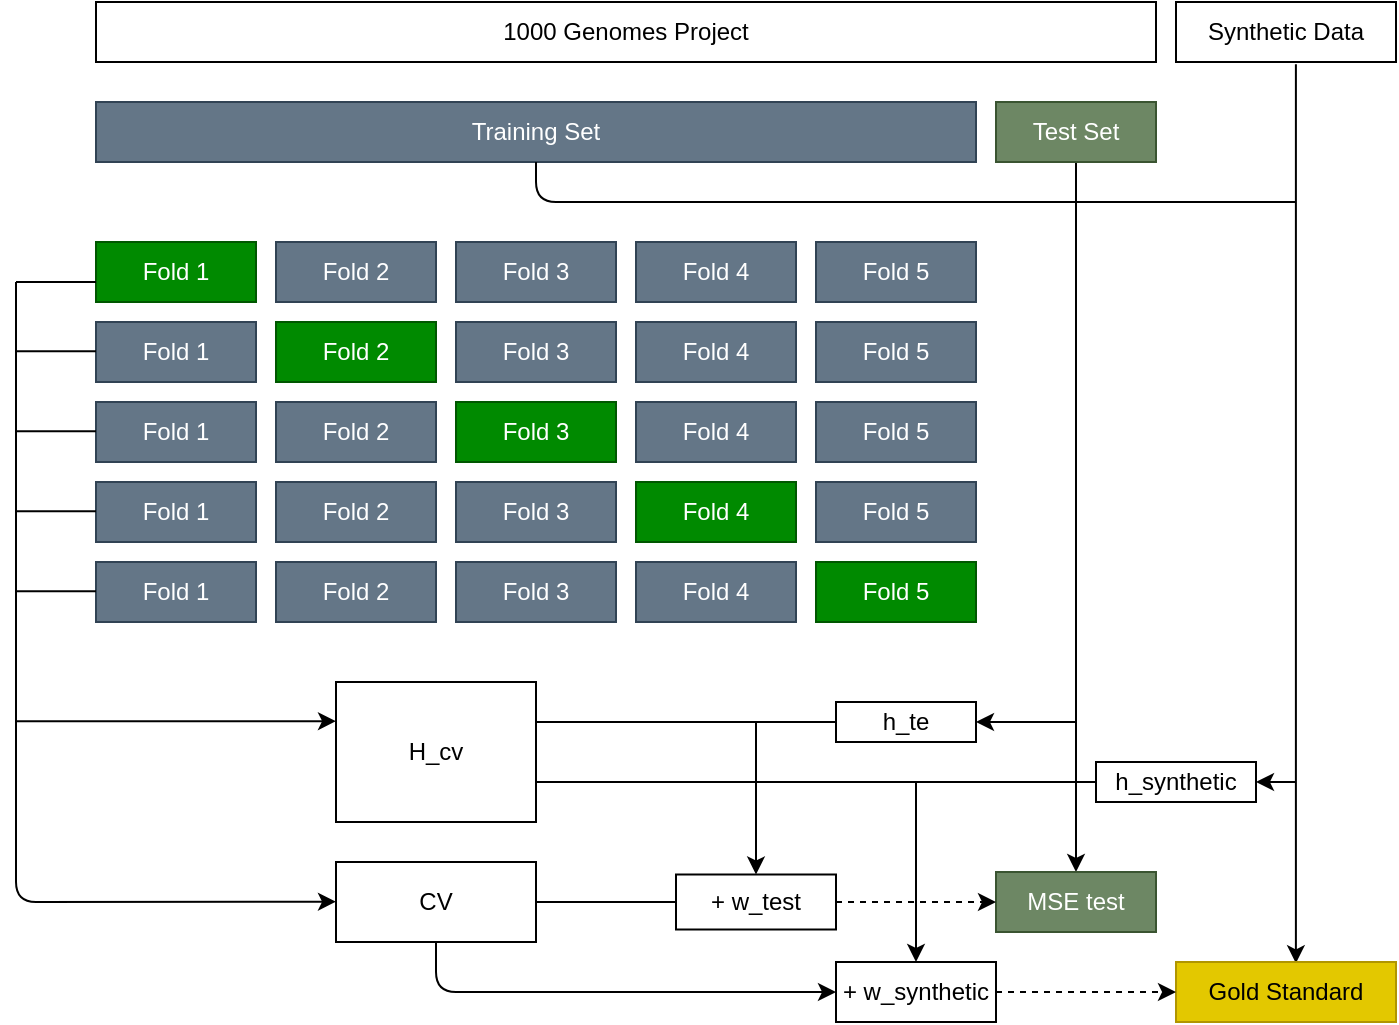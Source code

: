 <mxfile>
    <diagram id="pStZ_id_bs_z9jXO2GRe" name="Page-1">
        <mxGraphModel dx="1457" dy="801" grid="1" gridSize="10" guides="1" tooltips="1" connect="1" arrows="1" fold="1" page="1" pageScale="1" pageWidth="3300" pageHeight="4681" math="0" shadow="0">
            <root>
                <mxCell id="0"/>
                <mxCell id="1" parent="0"/>
                <mxCell id="2" value="1000 Genomes Project" style="rounded=0;whiteSpace=wrap;html=1;" parent="1" vertex="1">
                    <mxGeometry x="320" y="80" width="530" height="30" as="geometry"/>
                </mxCell>
                <mxCell id="3" value="Training Set" style="rounded=0;whiteSpace=wrap;html=1;fillColor=#647687;fontColor=#ffffff;strokeColor=#314354;" parent="1" vertex="1">
                    <mxGeometry x="320" y="130" width="440" height="30" as="geometry"/>
                </mxCell>
                <mxCell id="57" style="edgeStyle=none;html=1;exitX=0.5;exitY=1;exitDx=0;exitDy=0;shadow=0;strokeColor=default;entryX=0.5;entryY=0;entryDx=0;entryDy=0;" parent="1" source="4" target="38" edge="1">
                    <mxGeometry relative="1" as="geometry">
                        <mxPoint x="810" y="500" as="targetPoint"/>
                    </mxGeometry>
                </mxCell>
                <mxCell id="4" value="Test Set" style="rounded=0;whiteSpace=wrap;html=1;fillColor=#6d8764;fontColor=#ffffff;strokeColor=#3A5431;" parent="1" vertex="1">
                    <mxGeometry x="770" y="130" width="80" height="30" as="geometry"/>
                </mxCell>
                <mxCell id="12" value="Fold 1" style="rounded=0;whiteSpace=wrap;html=1;fillColor=#008a00;fontColor=#ffffff;strokeColor=#005700;" parent="1" vertex="1">
                    <mxGeometry x="320" y="200" width="80" height="30" as="geometry"/>
                </mxCell>
                <mxCell id="13" value="Fold 2" style="rounded=0;whiteSpace=wrap;html=1;fillColor=#647687;fontColor=#ffffff;strokeColor=#314354;" parent="1" vertex="1">
                    <mxGeometry x="410" y="200" width="80" height="30" as="geometry"/>
                </mxCell>
                <mxCell id="14" value="Fold 3" style="rounded=0;whiteSpace=wrap;html=1;fillColor=#647687;fontColor=#ffffff;strokeColor=#314354;" parent="1" vertex="1">
                    <mxGeometry x="500" y="200" width="80" height="30" as="geometry"/>
                </mxCell>
                <mxCell id="15" value="Fold 4" style="rounded=0;whiteSpace=wrap;html=1;fillColor=#647687;fontColor=#ffffff;strokeColor=#314354;" parent="1" vertex="1">
                    <mxGeometry x="590" y="200" width="80" height="30" as="geometry"/>
                </mxCell>
                <mxCell id="16" value="Fold 5" style="rounded=0;whiteSpace=wrap;html=1;fillColor=#647687;fontColor=#ffffff;strokeColor=#314354;" parent="1" vertex="1">
                    <mxGeometry x="680" y="200" width="80" height="30" as="geometry"/>
                </mxCell>
                <mxCell id="17" value="Fold 1" style="rounded=0;whiteSpace=wrap;html=1;fillColor=#647687;fontColor=#ffffff;strokeColor=#314354;" parent="1" vertex="1">
                    <mxGeometry x="320" y="240" width="80" height="30" as="geometry"/>
                </mxCell>
                <mxCell id="18" value="Fold 2" style="rounded=0;whiteSpace=wrap;html=1;fillColor=#008a00;fontColor=#ffffff;strokeColor=#005700;" parent="1" vertex="1">
                    <mxGeometry x="410" y="240" width="80" height="30" as="geometry"/>
                </mxCell>
                <mxCell id="19" value="Fold 3" style="rounded=0;whiteSpace=wrap;html=1;fillColor=#647687;fontColor=#ffffff;strokeColor=#314354;" parent="1" vertex="1">
                    <mxGeometry x="500" y="240" width="80" height="30" as="geometry"/>
                </mxCell>
                <mxCell id="20" value="Fold 4" style="rounded=0;whiteSpace=wrap;html=1;fillColor=#647687;fontColor=#ffffff;strokeColor=#314354;" parent="1" vertex="1">
                    <mxGeometry x="590" y="240" width="80" height="30" as="geometry"/>
                </mxCell>
                <mxCell id="21" value="Fold 5" style="rounded=0;whiteSpace=wrap;html=1;fillColor=#647687;fontColor=#ffffff;strokeColor=#314354;" parent="1" vertex="1">
                    <mxGeometry x="680" y="240" width="80" height="30" as="geometry"/>
                </mxCell>
                <mxCell id="22" value="Fold 1" style="rounded=0;whiteSpace=wrap;html=1;fillColor=#647687;fontColor=#ffffff;strokeColor=#314354;" parent="1" vertex="1">
                    <mxGeometry x="320" y="280" width="80" height="30" as="geometry"/>
                </mxCell>
                <mxCell id="23" value="Fold 2" style="rounded=0;whiteSpace=wrap;html=1;fillColor=#647687;fontColor=#ffffff;strokeColor=#314354;" parent="1" vertex="1">
                    <mxGeometry x="410" y="280" width="80" height="30" as="geometry"/>
                </mxCell>
                <mxCell id="24" value="Fold 3" style="rounded=0;whiteSpace=wrap;html=1;fillColor=#008a00;fontColor=#ffffff;strokeColor=#005700;" parent="1" vertex="1">
                    <mxGeometry x="500" y="280" width="80" height="30" as="geometry"/>
                </mxCell>
                <mxCell id="25" value="Fold 4" style="rounded=0;whiteSpace=wrap;html=1;fillColor=#647687;fontColor=#ffffff;strokeColor=#314354;" parent="1" vertex="1">
                    <mxGeometry x="590" y="280" width="80" height="30" as="geometry"/>
                </mxCell>
                <mxCell id="26" value="Fold 5" style="rounded=0;whiteSpace=wrap;html=1;fillColor=#647687;fontColor=#ffffff;strokeColor=#314354;" parent="1" vertex="1">
                    <mxGeometry x="680" y="280" width="80" height="30" as="geometry"/>
                </mxCell>
                <mxCell id="27" value="Fold 1" style="rounded=0;whiteSpace=wrap;html=1;fillColor=#647687;fontColor=#ffffff;strokeColor=#314354;" parent="1" vertex="1">
                    <mxGeometry x="320" y="320" width="80" height="30" as="geometry"/>
                </mxCell>
                <mxCell id="28" value="Fold 2" style="rounded=0;whiteSpace=wrap;html=1;fillColor=#647687;fontColor=#ffffff;strokeColor=#314354;" parent="1" vertex="1">
                    <mxGeometry x="410" y="320" width="80" height="30" as="geometry"/>
                </mxCell>
                <mxCell id="30" value="Fold 4" style="rounded=0;whiteSpace=wrap;html=1;fillColor=#008a00;fontColor=#ffffff;strokeColor=#005700;" parent="1" vertex="1">
                    <mxGeometry x="590" y="320" width="80" height="30" as="geometry"/>
                </mxCell>
                <mxCell id="31" value="Fold 5" style="rounded=0;whiteSpace=wrap;html=1;fillColor=#647687;fontColor=#ffffff;strokeColor=#314354;" parent="1" vertex="1">
                    <mxGeometry x="680" y="320" width="80" height="30" as="geometry"/>
                </mxCell>
                <mxCell id="32" value="Fold 1" style="rounded=0;whiteSpace=wrap;html=1;fillColor=#647687;fontColor=#ffffff;strokeColor=#314354;" parent="1" vertex="1">
                    <mxGeometry x="320" y="360" width="80" height="30" as="geometry"/>
                </mxCell>
                <mxCell id="33" value="Fold 2" style="rounded=0;whiteSpace=wrap;html=1;fillColor=#647687;fontColor=#ffffff;strokeColor=#314354;" parent="1" vertex="1">
                    <mxGeometry x="410" y="360" width="80" height="30" as="geometry"/>
                </mxCell>
                <mxCell id="34" value="Fold 3" style="rounded=0;whiteSpace=wrap;html=1;fillColor=#647687;fontColor=#ffffff;strokeColor=#314354;" parent="1" vertex="1">
                    <mxGeometry x="500" y="360" width="80" height="30" as="geometry"/>
                </mxCell>
                <mxCell id="35" value="Fold 4" style="rounded=0;whiteSpace=wrap;html=1;fillColor=#647687;fontColor=#ffffff;strokeColor=#314354;" parent="1" vertex="1">
                    <mxGeometry x="590" y="360" width="80" height="30" as="geometry"/>
                </mxCell>
                <mxCell id="36" value="Fold 5" style="rounded=0;whiteSpace=wrap;html=1;fillColor=#008a00;fontColor=#ffffff;strokeColor=#005700;" parent="1" vertex="1">
                    <mxGeometry x="680" y="360" width="80" height="30" as="geometry"/>
                </mxCell>
                <mxCell id="58" style="edgeStyle=none;html=1;exitX=0.545;exitY=1.036;exitDx=0;exitDy=0;entryX=0.545;entryY=0.021;entryDx=0;entryDy=0;shadow=0;strokeColor=default;entryPerimeter=0;exitPerimeter=0;" parent="1" source="37" target="39" edge="1">
                    <mxGeometry relative="1" as="geometry"/>
                </mxCell>
                <mxCell id="37" value="Synthetic Data" style="rounded=0;whiteSpace=wrap;html=1;" parent="1" vertex="1">
                    <mxGeometry x="860" y="80" width="110" height="30" as="geometry"/>
                </mxCell>
                <mxCell id="38" value="MSE test" style="rounded=0;whiteSpace=wrap;html=1;fillColor=#6d8764;strokeColor=#3A5431;fontColor=#ffffff;" parent="1" vertex="1">
                    <mxGeometry x="770" y="515" width="80" height="30" as="geometry"/>
                </mxCell>
                <mxCell id="39" value="Gold Standard" style="rounded=0;whiteSpace=wrap;html=1;fillColor=#e3c800;fontColor=#000000;strokeColor=#B09500;" parent="1" vertex="1">
                    <mxGeometry x="860" y="560" width="110" height="30" as="geometry"/>
                </mxCell>
                <mxCell id="40" value="" style="endArrow=none;html=1;" parent="1" edge="1">
                    <mxGeometry width="50" height="50" relative="1" as="geometry">
                        <mxPoint x="280" y="220" as="sourcePoint"/>
                        <mxPoint x="320" y="220" as="targetPoint"/>
                    </mxGeometry>
                </mxCell>
                <mxCell id="41" value="" style="endArrow=none;html=1;" parent="1" edge="1">
                    <mxGeometry width="50" height="50" relative="1" as="geometry">
                        <mxPoint x="280" y="254.58" as="sourcePoint"/>
                        <mxPoint x="320" y="254.58" as="targetPoint"/>
                    </mxGeometry>
                </mxCell>
                <mxCell id="42" value="" style="endArrow=none;html=1;" parent="1" edge="1">
                    <mxGeometry width="50" height="50" relative="1" as="geometry">
                        <mxPoint x="280" y="334.58" as="sourcePoint"/>
                        <mxPoint x="320" y="334.58" as="targetPoint"/>
                    </mxGeometry>
                </mxCell>
                <mxCell id="43" value="" style="endArrow=none;html=1;" parent="1" edge="1">
                    <mxGeometry width="50" height="50" relative="1" as="geometry">
                        <mxPoint x="280" y="294.58" as="sourcePoint"/>
                        <mxPoint x="320" y="294.58" as="targetPoint"/>
                    </mxGeometry>
                </mxCell>
                <mxCell id="44" value="" style="endArrow=none;html=1;" parent="1" edge="1">
                    <mxGeometry width="50" height="50" relative="1" as="geometry">
                        <mxPoint x="280" y="374.58" as="sourcePoint"/>
                        <mxPoint x="320" y="374.58" as="targetPoint"/>
                    </mxGeometry>
                </mxCell>
                <mxCell id="59" style="edgeStyle=none;html=1;exitX=1;exitY=0.5;exitDx=0;exitDy=0;shadow=0;strokeColor=default;startArrow=none;dashed=1;" parent="1" source="61" edge="1">
                    <mxGeometry relative="1" as="geometry">
                        <mxPoint x="770" y="530" as="targetPoint"/>
                        <Array as="points"/>
                    </mxGeometry>
                </mxCell>
                <mxCell id="71" style="edgeStyle=none;html=1;exitX=0.5;exitY=1;exitDx=0;exitDy=0;shadow=0;strokeColor=default;entryX=0;entryY=0.5;entryDx=0;entryDy=0;" parent="1" source="47" target="70" edge="1">
                    <mxGeometry relative="1" as="geometry">
                        <mxPoint x="490" y="580" as="targetPoint"/>
                        <Array as="points">
                            <mxPoint x="490" y="575"/>
                        </Array>
                    </mxGeometry>
                </mxCell>
                <mxCell id="47" value="CV" style="rounded=0;whiteSpace=wrap;html=1;" parent="1" vertex="1">
                    <mxGeometry x="440" y="510" width="100" height="40" as="geometry"/>
                </mxCell>
                <mxCell id="49" value="" style="endArrow=none;html=1;entryX=0.5;entryY=1;entryDx=0;entryDy=0;" parent="1" target="3" edge="1">
                    <mxGeometry width="50" height="50" relative="1" as="geometry">
                        <mxPoint x="920" y="180" as="sourcePoint"/>
                        <mxPoint x="540" y="180" as="targetPoint"/>
                        <Array as="points">
                            <mxPoint x="540" y="180"/>
                        </Array>
                    </mxGeometry>
                </mxCell>
                <mxCell id="52" value="" style="endArrow=classic;html=1;shadow=0;strokeColor=default;" parent="1" edge="1">
                    <mxGeometry width="50" height="50" relative="1" as="geometry">
                        <mxPoint x="280" y="220" as="sourcePoint"/>
                        <mxPoint x="440" y="529.86" as="targetPoint"/>
                        <Array as="points">
                            <mxPoint x="280" y="530"/>
                        </Array>
                    </mxGeometry>
                </mxCell>
                <mxCell id="53" value="" style="endArrow=classic;html=1;shadow=0;strokeColor=default;" parent="1" edge="1">
                    <mxGeometry width="50" height="50" relative="1" as="geometry">
                        <mxPoint x="280" y="439.58" as="sourcePoint"/>
                        <mxPoint x="440" y="439.58" as="targetPoint"/>
                        <Array as="points"/>
                    </mxGeometry>
                </mxCell>
                <mxCell id="54" value="H_cv" style="rounded=0;whiteSpace=wrap;html=1;" parent="1" vertex="1">
                    <mxGeometry x="440" y="420" width="100" height="70" as="geometry"/>
                </mxCell>
                <mxCell id="60" value="" style="edgeStyle=none;html=1;exitX=1;exitY=0.5;exitDx=0;exitDy=0;entryX=0;entryY=0.5;entryDx=0;entryDy=0;shadow=0;strokeColor=default;endArrow=none;" parent="1" source="47" target="61" edge="1">
                    <mxGeometry relative="1" as="geometry">
                        <mxPoint x="540" y="520" as="sourcePoint"/>
                        <mxPoint x="770" y="520" as="targetPoint"/>
                        <Array as="points"/>
                    </mxGeometry>
                </mxCell>
                <mxCell id="61" value="+ w_test" style="rounded=0;whiteSpace=wrap;html=1;" parent="1" vertex="1">
                    <mxGeometry x="610" y="516.25" width="80" height="27.5" as="geometry"/>
                </mxCell>
                <mxCell id="62" value="" style="endArrow=classic;html=1;shadow=0;strokeColor=default;" parent="1" edge="1">
                    <mxGeometry width="50" height="50" relative="1" as="geometry">
                        <mxPoint x="810" y="440" as="sourcePoint"/>
                        <mxPoint x="760" y="440" as="targetPoint"/>
                    </mxGeometry>
                </mxCell>
                <mxCell id="63" value="h_te" style="rounded=0;whiteSpace=wrap;html=1;" parent="1" vertex="1">
                    <mxGeometry x="690" y="430" width="70" height="20" as="geometry"/>
                </mxCell>
                <mxCell id="64" value="" style="endArrow=none;html=1;shadow=0;strokeColor=default;" parent="1" edge="1">
                    <mxGeometry width="50" height="50" relative="1" as="geometry">
                        <mxPoint x="540" y="440" as="sourcePoint"/>
                        <mxPoint x="690" y="440" as="targetPoint"/>
                    </mxGeometry>
                </mxCell>
                <mxCell id="66" value="" style="endArrow=classic;html=1;shadow=0;strokeColor=default;entryX=0.5;entryY=0;entryDx=0;entryDy=0;" parent="1" target="61" edge="1">
                    <mxGeometry width="50" height="50" relative="1" as="geometry">
                        <mxPoint x="650" y="440" as="sourcePoint"/>
                        <mxPoint x="700" y="390" as="targetPoint"/>
                    </mxGeometry>
                </mxCell>
                <mxCell id="67" value="h_synthetic" style="rounded=0;whiteSpace=wrap;html=1;" parent="1" vertex="1">
                    <mxGeometry x="820" y="460" width="80" height="20" as="geometry"/>
                </mxCell>
                <mxCell id="68" value="" style="endArrow=none;html=1;shadow=0;strokeColor=default;entryX=0;entryY=0.5;entryDx=0;entryDy=0;" parent="1" target="67" edge="1">
                    <mxGeometry width="50" height="50" relative="1" as="geometry">
                        <mxPoint x="540" y="470" as="sourcePoint"/>
                        <mxPoint x="790" y="470" as="targetPoint"/>
                        <Array as="points">
                            <mxPoint x="720" y="470"/>
                        </Array>
                    </mxGeometry>
                </mxCell>
                <mxCell id="73" style="edgeStyle=none;html=1;exitX=1;exitY=0.5;exitDx=0;exitDy=0;entryX=0;entryY=0.5;entryDx=0;entryDy=0;shadow=0;strokeColor=default;dashed=1;" parent="1" source="70" target="39" edge="1">
                    <mxGeometry relative="1" as="geometry"/>
                </mxCell>
                <mxCell id="70" value="+ w_synthetic" style="rounded=0;whiteSpace=wrap;html=1;" parent="1" vertex="1">
                    <mxGeometry x="690" y="560" width="80" height="30" as="geometry"/>
                </mxCell>
                <mxCell id="72" value="" style="endArrow=classic;html=1;shadow=0;strokeColor=default;entryX=0.5;entryY=0;entryDx=0;entryDy=0;entryPerimeter=0;" parent="1" target="70" edge="1">
                    <mxGeometry width="50" height="50" relative="1" as="geometry">
                        <mxPoint x="730" y="470" as="sourcePoint"/>
                        <mxPoint x="770" y="420" as="targetPoint"/>
                        <Array as="points"/>
                    </mxGeometry>
                </mxCell>
                <mxCell id="74" value="Fold 3" style="rounded=0;whiteSpace=wrap;html=1;fillColor=#647687;fontColor=#ffffff;strokeColor=#314354;" parent="1" vertex="1">
                    <mxGeometry x="500" y="320" width="80" height="30" as="geometry"/>
                </mxCell>
                <mxCell id="75" value="" style="endArrow=classic;html=1;entryX=1;entryY=0.5;entryDx=0;entryDy=0;" parent="1" target="67" edge="1">
                    <mxGeometry width="50" height="50" relative="1" as="geometry">
                        <mxPoint x="920" y="470" as="sourcePoint"/>
                        <mxPoint x="890" y="400" as="targetPoint"/>
                    </mxGeometry>
                </mxCell>
            </root>
        </mxGraphModel>
    </diagram>
</mxfile>